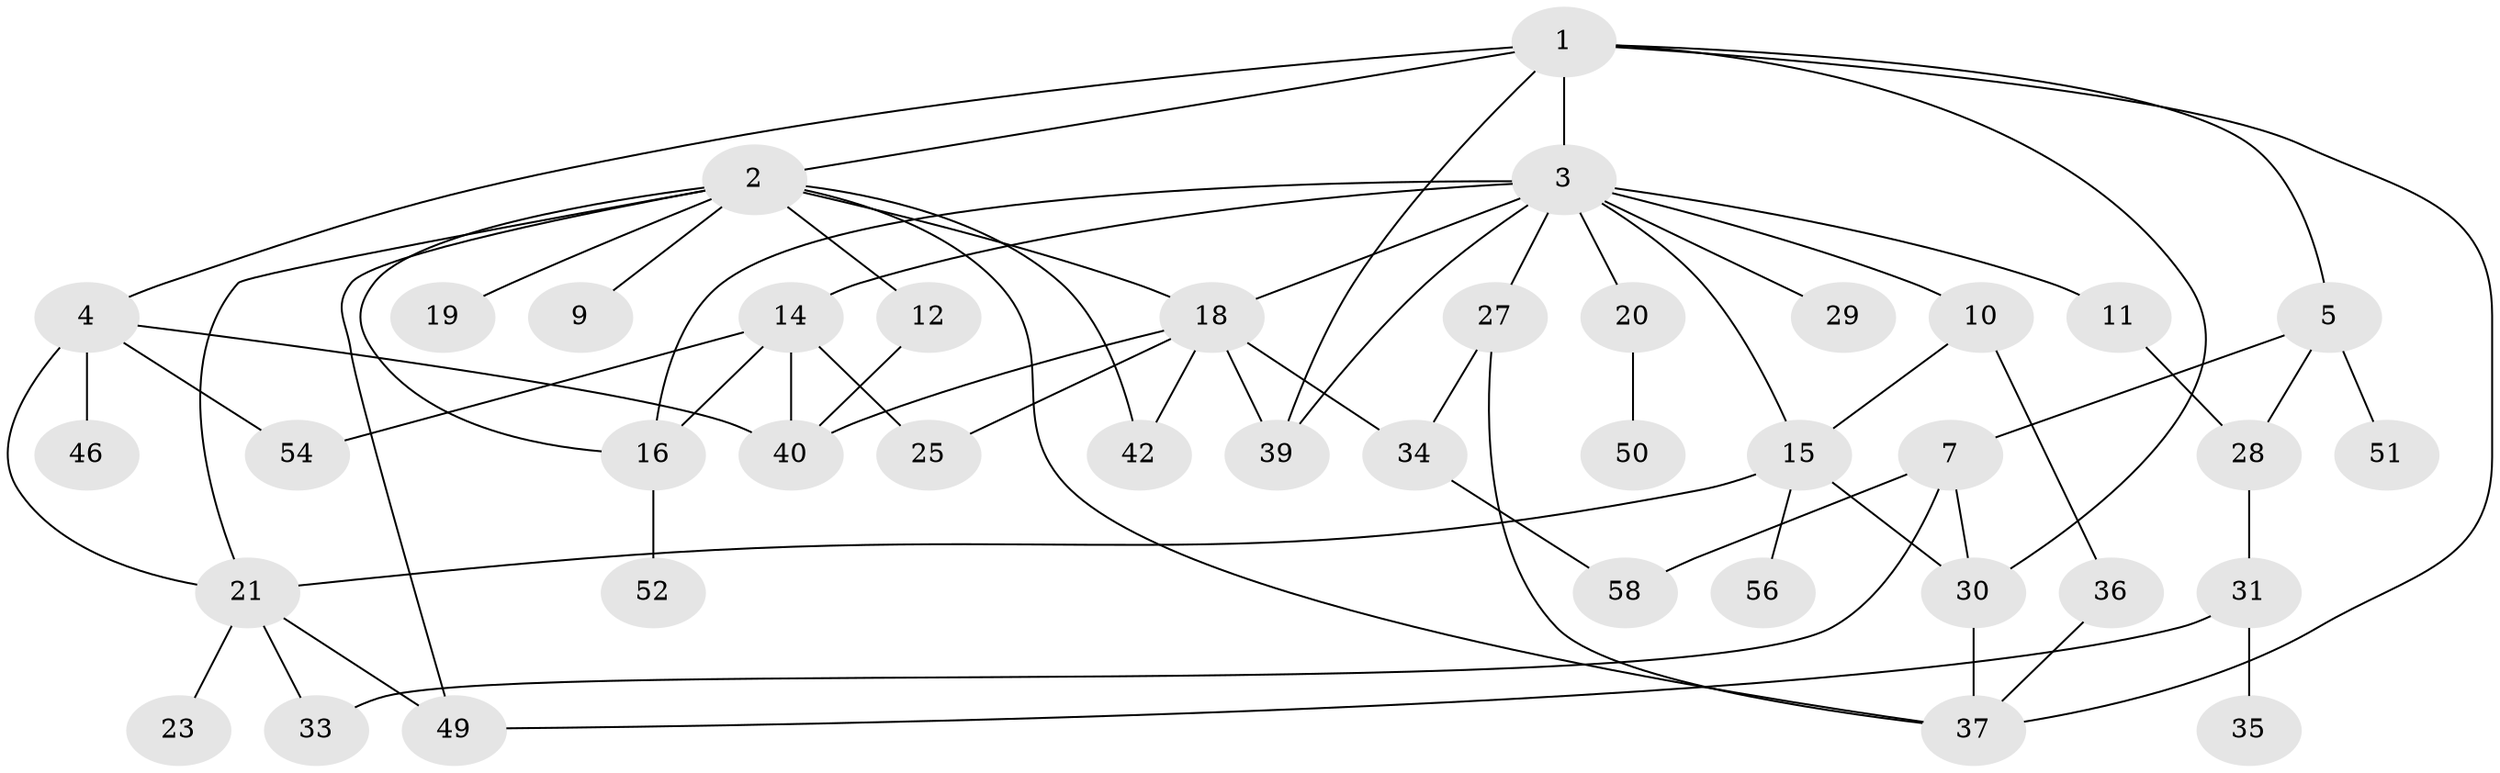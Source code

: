 // Generated by graph-tools (version 1.1) at 2025/51/02/27/25 19:51:40]
// undirected, 40 vertices, 65 edges
graph export_dot {
graph [start="1"]
  node [color=gray90,style=filled];
  1;
  2 [super="+38"];
  3 [super="+8"];
  4 [super="+17"];
  5 [super="+6"];
  7 [super="+44"];
  9;
  10 [super="+22"];
  11 [super="+13"];
  12 [super="+24"];
  14 [super="+57"];
  15 [super="+32"];
  16 [super="+26"];
  18 [super="+53"];
  19;
  20;
  21 [super="+41"];
  23;
  25;
  27;
  28;
  29;
  30 [super="+45"];
  31;
  33;
  34 [super="+48"];
  35;
  36 [super="+43"];
  37 [super="+47"];
  39;
  40;
  42;
  46;
  49 [super="+55"];
  50;
  51;
  52;
  54;
  56;
  58;
  1 -- 2;
  1 -- 3;
  1 -- 4;
  1 -- 5;
  1 -- 37;
  1 -- 39;
  1 -- 30;
  2 -- 9;
  2 -- 12;
  2 -- 18;
  2 -- 19;
  2 -- 16;
  2 -- 37;
  2 -- 49;
  2 -- 42;
  2 -- 21;
  3 -- 10;
  3 -- 11;
  3 -- 15;
  3 -- 20;
  3 -- 29;
  3 -- 39;
  3 -- 18;
  3 -- 27;
  3 -- 14;
  3 -- 16;
  4 -- 21;
  4 -- 40;
  4 -- 46;
  4 -- 54;
  5 -- 7;
  5 -- 51;
  5 -- 28;
  7 -- 33;
  7 -- 58;
  7 -- 30;
  10 -- 15;
  10 -- 36;
  11 -- 28;
  12 -- 40;
  14 -- 16;
  14 -- 40;
  14 -- 54;
  14 -- 25;
  15 -- 30 [weight=2];
  15 -- 21;
  15 -- 56;
  16 -- 52;
  18 -- 25;
  18 -- 39;
  18 -- 40;
  18 -- 42;
  18 -- 34;
  20 -- 50;
  21 -- 23;
  21 -- 33;
  21 -- 49;
  27 -- 34;
  27 -- 37;
  28 -- 31;
  30 -- 37;
  31 -- 35;
  31 -- 49;
  34 -- 58;
  36 -- 37;
}
